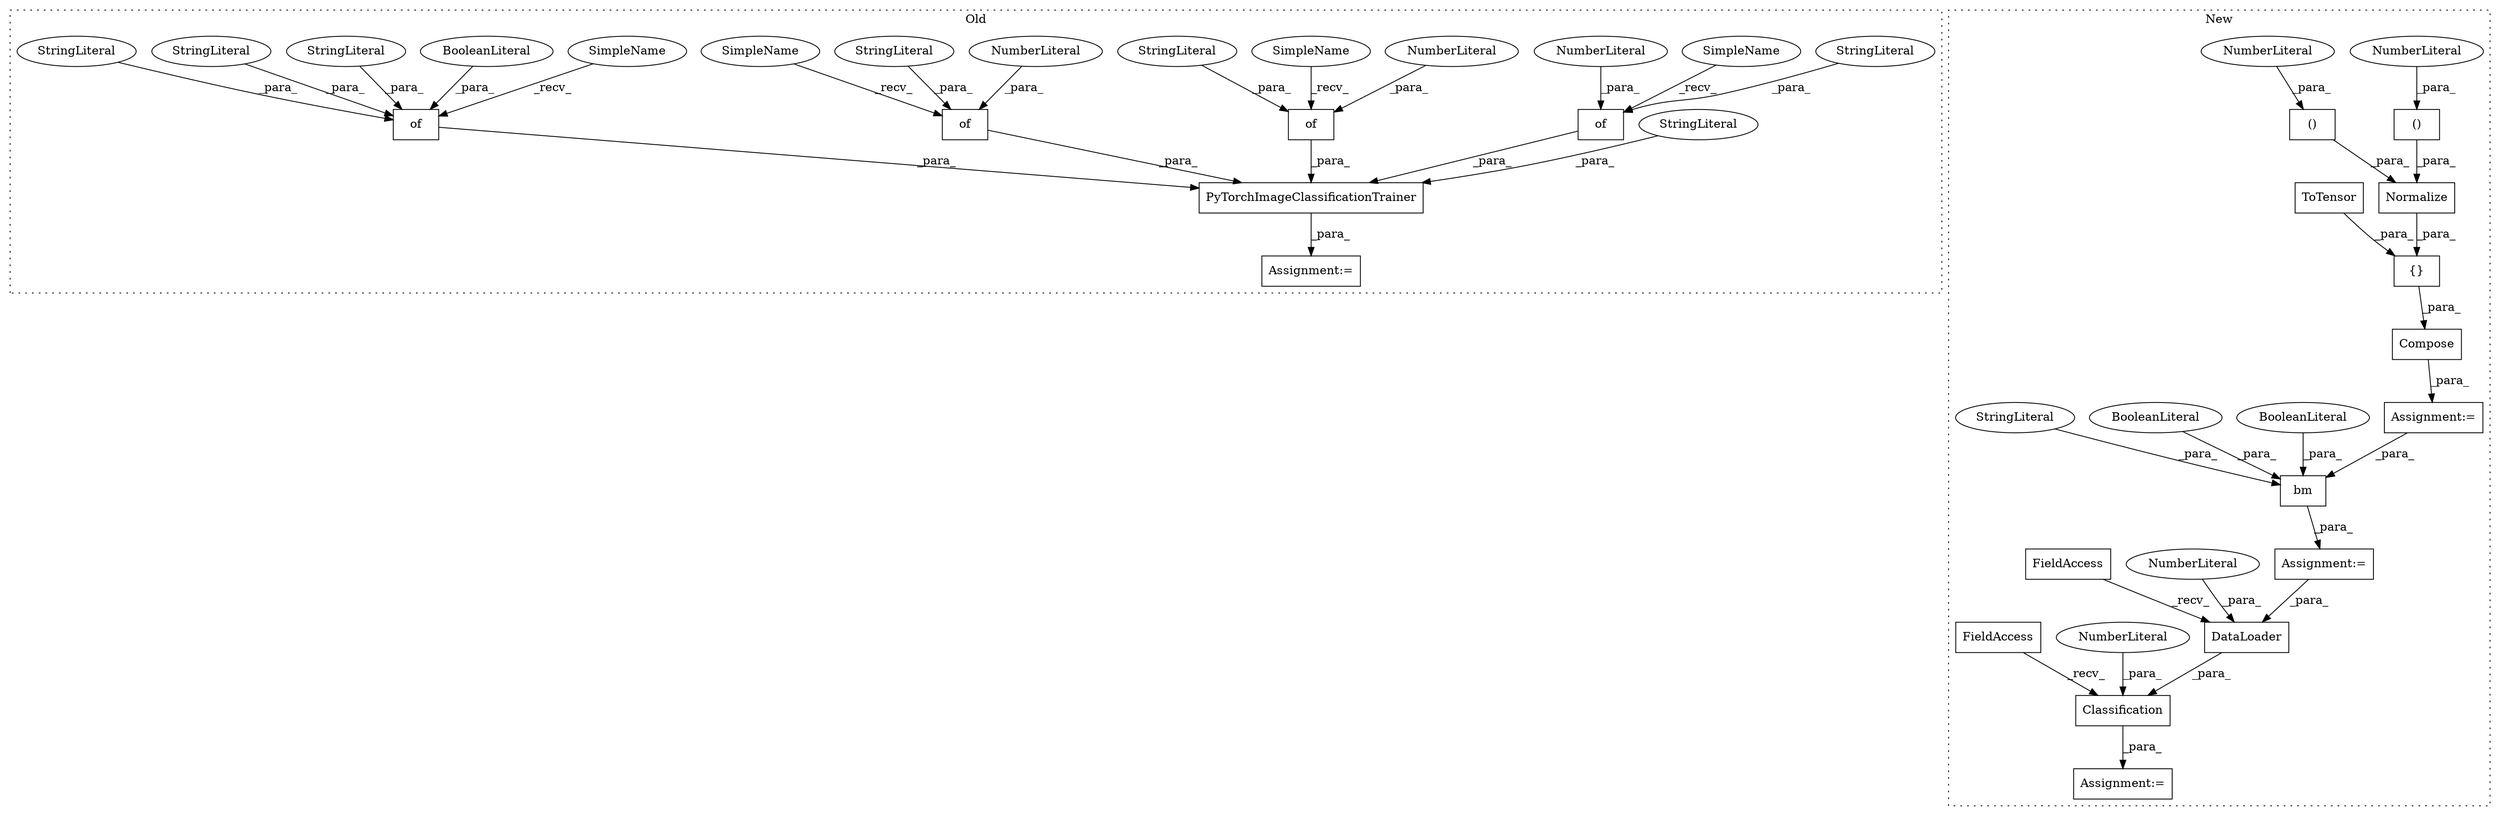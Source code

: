 digraph G {
subgraph cluster0 {
1 [label="of" a="32" s="856,869" l="3,1" shape="box"];
8 [label="NumberLiteral" a="34" s="864" l="5" shape="ellipse"];
13 [label="of" a="32" s="832,850" l="3,1" shape="box"];
14 [label="NumberLiteral" a="34" s="848" l="2" shape="ellipse"];
15 [label="StringLiteral" a="45" s="859" l="4" shape="ellipse"];
17 [label="StringLiteral" a="45" s="835" l="12" shape="ellipse"];
25 [label="of" a="32" s="875,892" l="3,1" shape="box"];
26 [label="NumberLiteral" a="34" s="891" l="1" shape="ellipse"];
27 [label="StringLiteral" a="45" s="878" l="12" shape="ellipse"];
28 [label="of" a="32" s="786,826" l="3,1" shape="box"];
29 [label="BooleanLiteral" a="9" s="822" l="4" shape="ellipse"];
30 [label="StringLiteral" a="45" s="796" l="14" shape="ellipse"];
31 [label="StringLiteral" a="45" s="789" l="6" shape="ellipse"];
32 [label="StringLiteral" a="45" s="811" l="10" shape="ellipse"];
33 [label="PyTorchImageClassificationTrainer" a="32" s="727,893" l="34,1" shape="box"];
34 [label="StringLiteral" a="45" s="772" l="9" shape="ellipse"];
36 [label="Assignment:=" a="7" s="726" l="1" shape="box"];
39 [label="SimpleName" a="42" s="852" l="3" shape="ellipse"];
40 [label="SimpleName" a="42" s="828" l="3" shape="ellipse"];
41 [label="SimpleName" a="42" s="871" l="3" shape="ellipse"];
42 [label="SimpleName" a="42" s="782" l="3" shape="ellipse"];
label = "Old";
style="dotted";
}
subgraph cluster1 {
2 [label="bm" a="32" s="1510,1554" l="3,1" shape="box"];
3 [label="()" a="106" s="1323" l="44" shape="box"];
4 [label="Normalize" a="32" s="1306,1419" l="17,2" shape="box"];
5 [label="()" a="106" s="1376" l="43" shape="box"];
6 [label="NumberLiteral" a="34" s="1342" l="6" shape="ellipse"];
7 [label="{}" a="4" s="1272,1421" l="1,1" shape="box"];
9 [label="NumberLiteral" a="34" s="1376" l="6" shape="ellipse"];
10 [label="ToTensor" a="32" s="1284" l="10" shape="box"];
11 [label="BooleanLiteral" a="9" s="1528" l="5" shape="ellipse"];
12 [label="BooleanLiteral" a="9" s="1534" l="4" shape="ellipse"];
16 [label="StringLiteral" a="45" s="1513" l="14" shape="ellipse"];
18 [label="DataLoader" a="32" s="1733,1760" l="11,1" shape="box"];
19 [label="Compose" a="32" s="1255,1422" l="8,1" shape="box"];
20 [label="NumberLiteral" a="34" s="1757" l="3" shape="ellipse"];
21 [label="FieldAccess" a="22" s="1694" l="3" shape="box"];
22 [label="Classification" a="32" s="1610,1767" l="15,1" shape="box"];
23 [label="NumberLiteral" a="34" s="1762" l="1" shape="ellipse"];
24 [label="FieldAccess" a="22" s="1571" l="3" shape="box"];
35 [label="Assignment:=" a="7" s="1509" l="1" shape="box"];
37 [label="Assignment:=" a="7" s="1243" l="1" shape="box"];
38 [label="Assignment:=" a="7" s="1570" l="1" shape="box"];
label = "New";
style="dotted";
}
1 -> 33 [label="_para_"];
2 -> 35 [label="_para_"];
3 -> 4 [label="_para_"];
4 -> 7 [label="_para_"];
5 -> 4 [label="_para_"];
6 -> 3 [label="_para_"];
7 -> 19 [label="_para_"];
8 -> 1 [label="_para_"];
9 -> 5 [label="_para_"];
10 -> 7 [label="_para_"];
11 -> 2 [label="_para_"];
12 -> 2 [label="_para_"];
13 -> 33 [label="_para_"];
14 -> 13 [label="_para_"];
15 -> 1 [label="_para_"];
16 -> 2 [label="_para_"];
17 -> 13 [label="_para_"];
18 -> 22 [label="_para_"];
19 -> 37 [label="_para_"];
20 -> 18 [label="_para_"];
21 -> 18 [label="_recv_"];
22 -> 38 [label="_para_"];
23 -> 22 [label="_para_"];
24 -> 22 [label="_recv_"];
25 -> 33 [label="_para_"];
26 -> 25 [label="_para_"];
27 -> 25 [label="_para_"];
28 -> 33 [label="_para_"];
29 -> 28 [label="_para_"];
30 -> 28 [label="_para_"];
31 -> 28 [label="_para_"];
32 -> 28 [label="_para_"];
33 -> 36 [label="_para_"];
34 -> 33 [label="_para_"];
35 -> 18 [label="_para_"];
37 -> 2 [label="_para_"];
39 -> 1 [label="_recv_"];
40 -> 13 [label="_recv_"];
41 -> 25 [label="_recv_"];
42 -> 28 [label="_recv_"];
}
